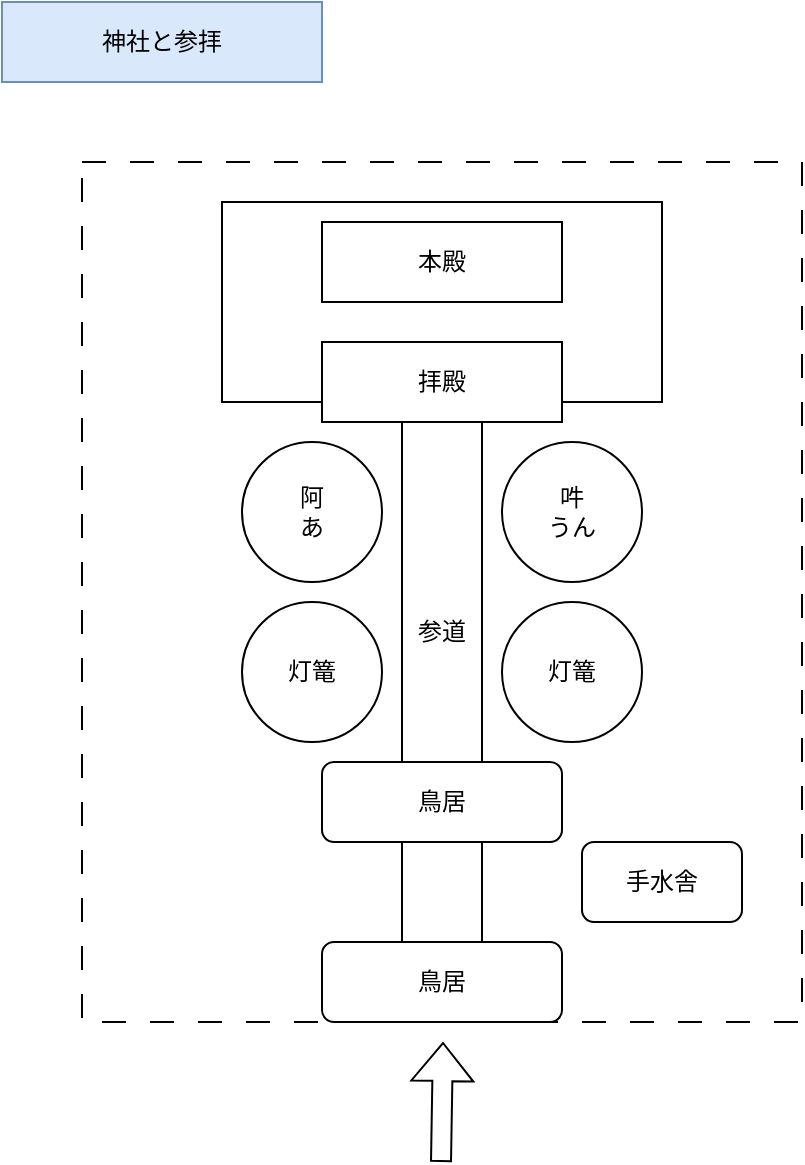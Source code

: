 <mxfile version="28.0.7">
  <diagram name="ページ1" id="at06W_lwVpKnt5aKk29q">
    <mxGraphModel dx="968" dy="906" grid="1" gridSize="10" guides="1" tooltips="1" connect="1" arrows="1" fold="1" page="1" pageScale="1" pageWidth="1654" pageHeight="1169" math="0" shadow="0">
      <root>
        <mxCell id="0" />
        <mxCell id="1" parent="0" />
        <mxCell id="e3cjcUw239tZRnHKXQpr-1" value="神社と参拝" style="text;html=1;align=center;verticalAlign=middle;whiteSpace=wrap;rounded=0;fillColor=#dae8fc;strokeColor=#6c8ebf;" vertex="1" parent="1">
          <mxGeometry x="80" y="40" width="160" height="40" as="geometry" />
        </mxCell>
        <mxCell id="e3cjcUw239tZRnHKXQpr-2" value="" style="rounded=0;whiteSpace=wrap;html=1;dashed=1;dashPattern=12 12;" vertex="1" parent="1">
          <mxGeometry x="120" y="120" width="360" height="430" as="geometry" />
        </mxCell>
        <mxCell id="e3cjcUw239tZRnHKXQpr-4" value="" style="shape=flexArrow;endArrow=classic;html=1;rounded=0;entryX=0.6;entryY=0.9;entryDx=0;entryDy=0;entryPerimeter=0;" edge="1" parent="1">
          <mxGeometry width="50" height="50" relative="1" as="geometry">
            <mxPoint x="299.5" y="620" as="sourcePoint" />
            <mxPoint x="300.5" y="560" as="targetPoint" />
          </mxGeometry>
        </mxCell>
        <mxCell id="e3cjcUw239tZRnHKXQpr-12" value="" style="rounded=0;whiteSpace=wrap;html=1;" vertex="1" parent="1">
          <mxGeometry x="280" y="250" width="40" height="300" as="geometry" />
        </mxCell>
        <mxCell id="e3cjcUw239tZRnHKXQpr-6" value="参道" style="text;html=1;align=center;verticalAlign=middle;whiteSpace=wrap;rounded=0;" vertex="1" parent="1">
          <mxGeometry x="270" y="340" width="60" height="30" as="geometry" />
        </mxCell>
        <mxCell id="e3cjcUw239tZRnHKXQpr-10" value="" style="rounded=0;whiteSpace=wrap;html=1;" vertex="1" parent="1">
          <mxGeometry x="190" y="140" width="220" height="100" as="geometry" />
        </mxCell>
        <mxCell id="e3cjcUw239tZRnHKXQpr-9" value="本殿" style="rounded=0;whiteSpace=wrap;html=1;" vertex="1" parent="1">
          <mxGeometry x="240" y="150" width="120" height="40" as="geometry" />
        </mxCell>
        <mxCell id="e3cjcUw239tZRnHKXQpr-11" value="拝殿" style="rounded=0;whiteSpace=wrap;html=1;" vertex="1" parent="1">
          <mxGeometry x="240" y="210" width="120" height="40" as="geometry" />
        </mxCell>
        <mxCell id="e3cjcUw239tZRnHKXQpr-5" value="鳥居" style="rounded=1;whiteSpace=wrap;html=1;" vertex="1" parent="1">
          <mxGeometry x="240" y="420" width="120" height="40" as="geometry" />
        </mxCell>
        <mxCell id="e3cjcUw239tZRnHKXQpr-7" value="阿&lt;div&gt;あ&lt;/div&gt;" style="ellipse;whiteSpace=wrap;html=1;aspect=fixed;" vertex="1" parent="1">
          <mxGeometry x="200" y="260" width="70" height="70" as="geometry" />
        </mxCell>
        <mxCell id="e3cjcUw239tZRnHKXQpr-8" value="吽&lt;div&gt;うん&lt;/div&gt;" style="ellipse;whiteSpace=wrap;html=1;aspect=fixed;" vertex="1" parent="1">
          <mxGeometry x="330" y="260" width="70" height="70" as="geometry" />
        </mxCell>
        <mxCell id="e3cjcUw239tZRnHKXQpr-3" value="鳥居" style="rounded=1;whiteSpace=wrap;html=1;" vertex="1" parent="1">
          <mxGeometry x="240" y="510" width="120" height="40" as="geometry" />
        </mxCell>
        <mxCell id="e3cjcUw239tZRnHKXQpr-15" value="灯篭" style="ellipse;whiteSpace=wrap;html=1;aspect=fixed;" vertex="1" parent="1">
          <mxGeometry x="330" y="340" width="70" height="70" as="geometry" />
        </mxCell>
        <mxCell id="e3cjcUw239tZRnHKXQpr-17" value="灯篭" style="ellipse;whiteSpace=wrap;html=1;aspect=fixed;" vertex="1" parent="1">
          <mxGeometry x="200" y="340" width="70" height="70" as="geometry" />
        </mxCell>
        <mxCell id="e3cjcUw239tZRnHKXQpr-18" value="手水舎" style="rounded=1;whiteSpace=wrap;html=1;" vertex="1" parent="1">
          <mxGeometry x="370" y="460" width="80" height="40" as="geometry" />
        </mxCell>
      </root>
    </mxGraphModel>
  </diagram>
</mxfile>
